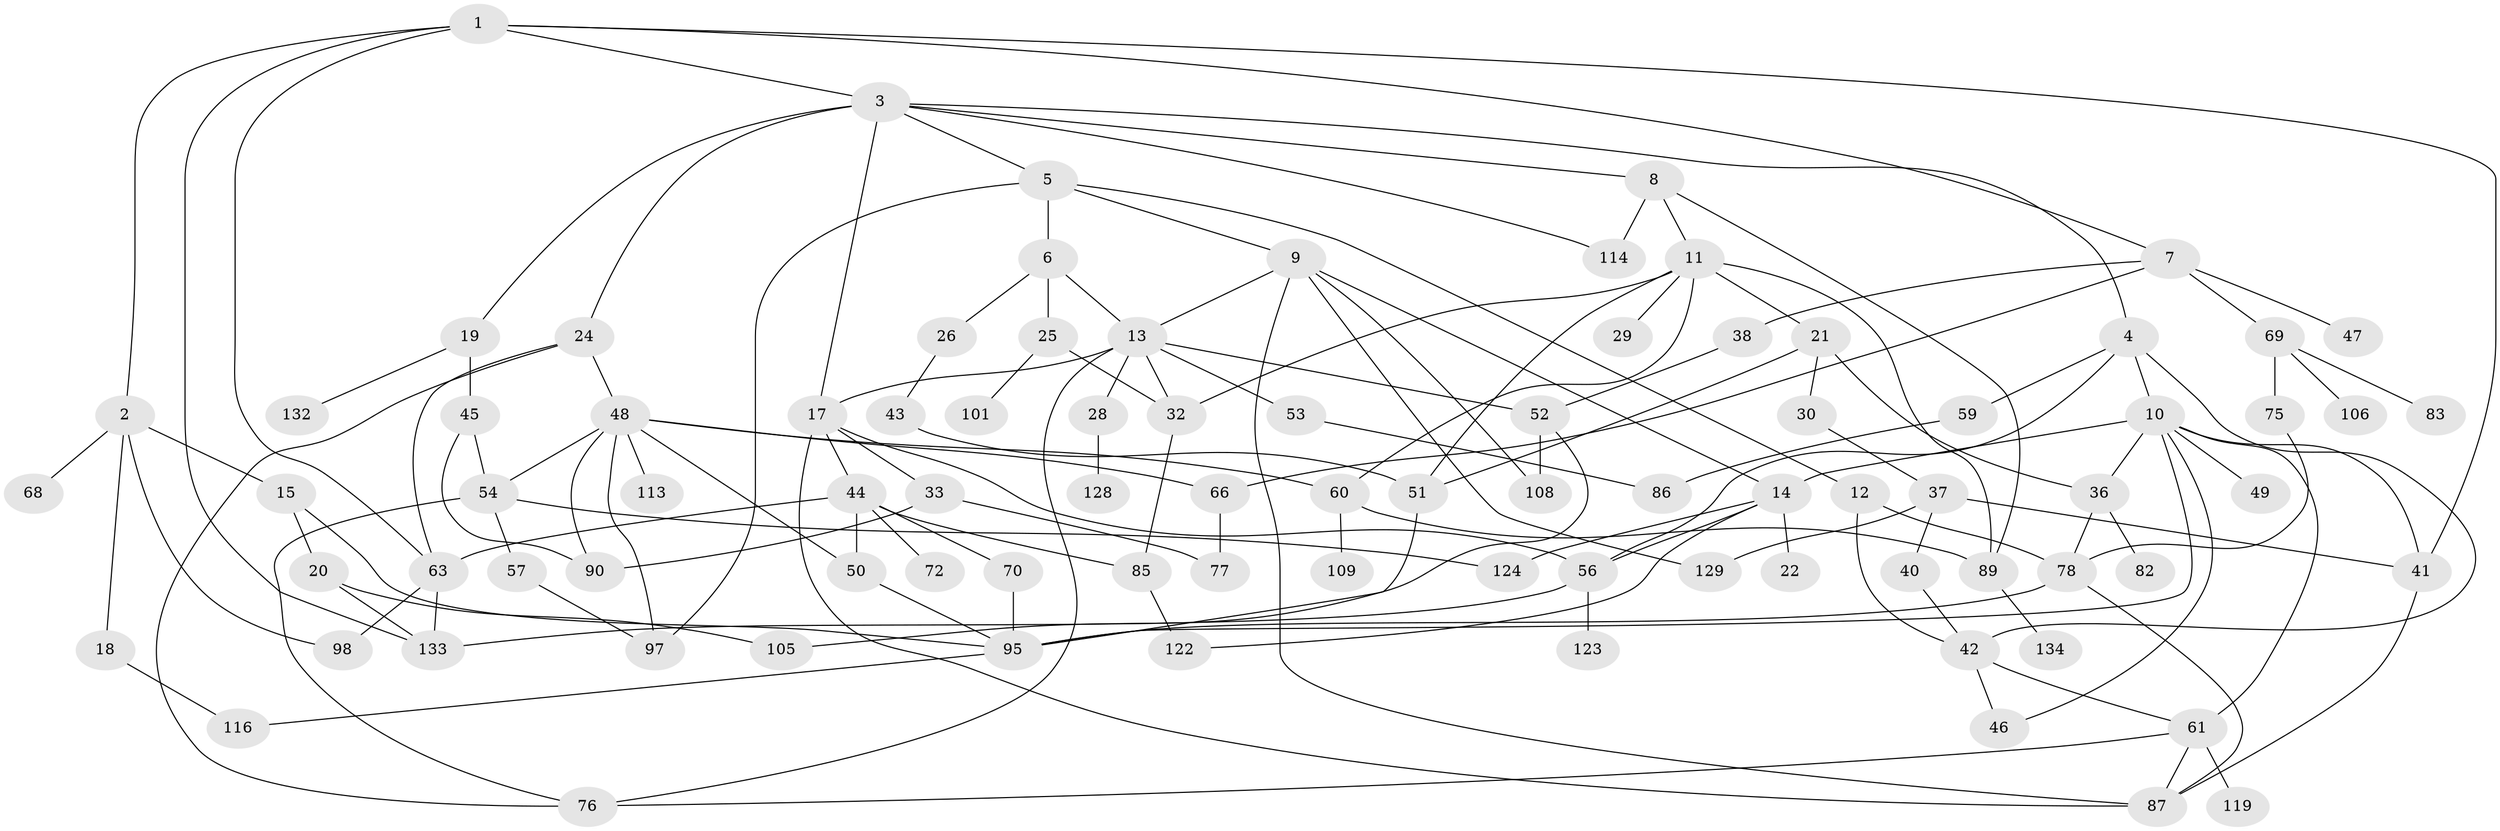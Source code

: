 // original degree distribution, {6: 0.04477611940298507, 7: 0.022388059701492536, 5: 0.08955223880597014, 4: 0.14925373134328357, 3: 0.21641791044776118, 1: 0.22388059701492538, 2: 0.2537313432835821}
// Generated by graph-tools (version 1.1) at 2025/41/03/06/25 10:41:29]
// undirected, 89 vertices, 145 edges
graph export_dot {
graph [start="1"]
  node [color=gray90,style=filled];
  1 [super="+111"];
  2 [super="+91"];
  3 [super="+62"];
  4 [super="+94"];
  5;
  6 [super="+34"];
  7 [super="+35"];
  8 [super="+92"];
  9 [super="+71"];
  10 [super="+27"];
  11 [super="+107"];
  12 [super="+23"];
  13 [super="+16"];
  14 [super="+31"];
  15;
  17;
  18 [super="+100"];
  19 [super="+118"];
  20 [super="+64"];
  21;
  22;
  24;
  25;
  26;
  28;
  29;
  30 [super="+74"];
  32;
  33 [super="+110"];
  36 [super="+39"];
  37 [super="+112"];
  38;
  40;
  41 [super="+99"];
  42 [super="+126"];
  43 [super="+103"];
  44 [super="+125"];
  45;
  46;
  47;
  48 [super="+67"];
  49;
  50 [super="+58"];
  51 [super="+88"];
  52 [super="+55"];
  53;
  54 [super="+84"];
  56 [super="+104"];
  57 [super="+65"];
  59 [super="+73"];
  60 [super="+79"];
  61;
  63 [super="+81"];
  66 [super="+80"];
  68;
  69 [super="+102"];
  70;
  72;
  75 [super="+130"];
  76 [super="+117"];
  77 [super="+127"];
  78 [super="+131"];
  82;
  83;
  85 [super="+96"];
  86;
  87 [super="+120"];
  89;
  90 [super="+93"];
  95 [super="+115"];
  97;
  98 [super="+121"];
  101;
  105;
  106;
  108;
  109;
  113;
  114;
  116;
  119;
  122;
  123;
  124;
  128;
  129;
  132;
  133;
  134;
  1 -- 2;
  1 -- 3;
  1 -- 7;
  1 -- 63;
  1 -- 133;
  1 -- 41;
  2 -- 15;
  2 -- 18;
  2 -- 68;
  2 -- 98;
  3 -- 4;
  3 -- 5;
  3 -- 8;
  3 -- 19;
  3 -- 24;
  3 -- 17;
  3 -- 114;
  4 -- 10;
  4 -- 59;
  4 -- 42;
  4 -- 56;
  5 -- 6;
  5 -- 9;
  5 -- 12;
  5 -- 97;
  6 -- 25;
  6 -- 26;
  6 -- 13;
  7 -- 38;
  7 -- 47;
  7 -- 69;
  7 -- 66;
  8 -- 11;
  8 -- 114;
  8 -- 89;
  9 -- 13;
  9 -- 14;
  9 -- 108;
  9 -- 129;
  9 -- 87;
  10 -- 46;
  10 -- 49;
  10 -- 61 [weight=2];
  10 -- 41;
  10 -- 95;
  10 -- 36;
  10 -- 14;
  11 -- 21;
  11 -- 29;
  11 -- 32;
  11 -- 89;
  11 -- 51;
  11 -- 60;
  12 -- 42;
  12 -- 78;
  13 -- 53;
  13 -- 32;
  13 -- 17;
  13 -- 52;
  13 -- 28;
  13 -- 76;
  14 -- 22;
  14 -- 56;
  14 -- 122;
  14 -- 124;
  15 -- 20;
  15 -- 95;
  17 -- 33;
  17 -- 44;
  17 -- 87;
  17 -- 56;
  18 -- 116;
  19 -- 45;
  19 -- 132;
  20 -- 105;
  20 -- 133;
  21 -- 30;
  21 -- 36;
  21 -- 51;
  24 -- 48;
  24 -- 76;
  24 -- 63;
  25 -- 101;
  25 -- 32;
  26 -- 43;
  28 -- 128;
  30 -- 37;
  32 -- 85;
  33 -- 77;
  33 -- 90;
  36 -- 82;
  36 -- 78;
  37 -- 40;
  37 -- 41;
  37 -- 129;
  38 -- 52;
  40 -- 42;
  41 -- 87;
  42 -- 61;
  42 -- 46;
  43 -- 51;
  44 -- 70;
  44 -- 72;
  44 -- 85;
  44 -- 50;
  44 -- 63;
  45 -- 54;
  45 -- 90;
  48 -- 50;
  48 -- 60;
  48 -- 66;
  48 -- 113;
  48 -- 97;
  48 -- 90;
  48 -- 54;
  50 -- 95;
  51 -- 95;
  52 -- 108;
  52 -- 105;
  53 -- 86;
  54 -- 57;
  54 -- 76;
  54 -- 124;
  56 -- 133;
  56 -- 123;
  57 -- 97;
  59 -- 86;
  60 -- 109;
  60 -- 89;
  61 -- 76;
  61 -- 119;
  61 -- 87;
  63 -- 98;
  63 -- 133;
  66 -- 77;
  69 -- 75;
  69 -- 83;
  69 -- 106;
  70 -- 95;
  75 -- 78;
  78 -- 87;
  78 -- 95;
  85 -- 122;
  89 -- 134;
  95 -- 116;
}
